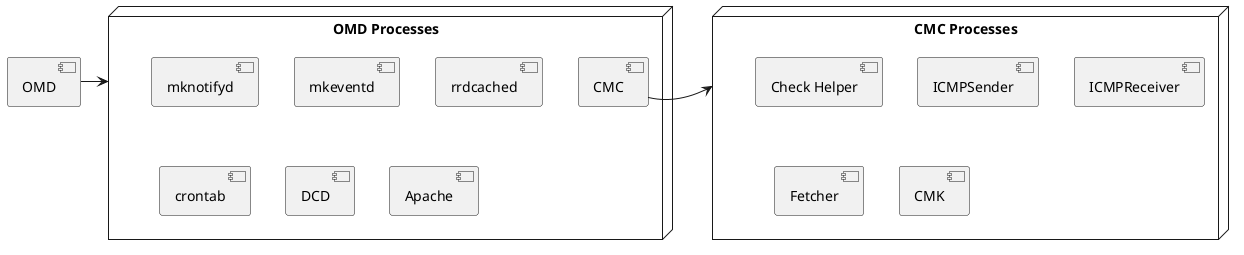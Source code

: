 @startuml
[OMD]
node "OMD Processes" as omd_p {
    [mknotifyd]
    [mkeventd]
    [rrdcached]
    [crontab]
    [DCD]
    [Apache]
    [CMC]
}
node "CMC Processes" as cmc_p {
    [Check Helper] as checker
    [ICMPSender]
    [ICMPReceiver]
    [Fetcher]
    [CMK]
}
OMD -> omd_p
CMC -> cmc_p
@enduml
